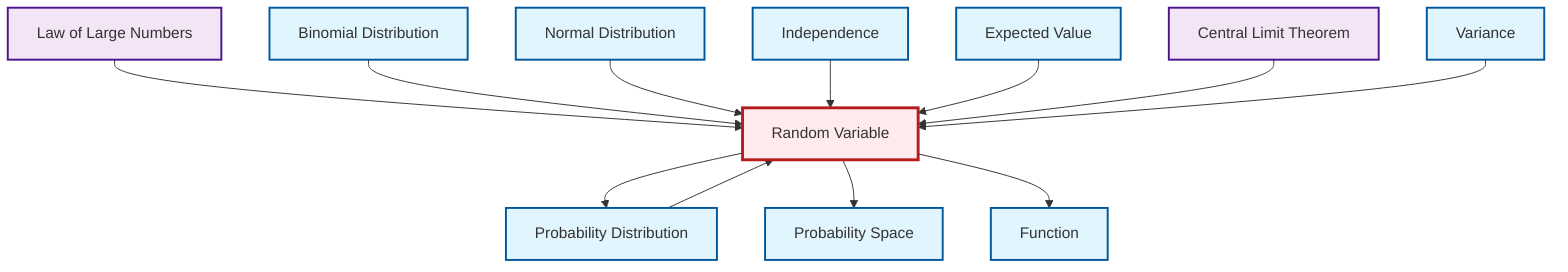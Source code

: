 graph TD
    classDef definition fill:#e1f5fe,stroke:#01579b,stroke-width:2px
    classDef theorem fill:#f3e5f5,stroke:#4a148c,stroke-width:2px
    classDef axiom fill:#fff3e0,stroke:#e65100,stroke-width:2px
    classDef example fill:#e8f5e9,stroke:#1b5e20,stroke-width:2px
    classDef current fill:#ffebee,stroke:#b71c1c,stroke-width:3px
    def-expectation["Expected Value"]:::definition
    def-probability-space["Probability Space"]:::definition
    def-independence["Independence"]:::definition
    def-random-variable["Random Variable"]:::definition
    def-normal-distribution["Normal Distribution"]:::definition
    thm-central-limit["Central Limit Theorem"]:::theorem
    thm-law-of-large-numbers["Law of Large Numbers"]:::theorem
    def-variance["Variance"]:::definition
    def-function["Function"]:::definition
    def-binomial-distribution["Binomial Distribution"]:::definition
    def-probability-distribution["Probability Distribution"]:::definition
    def-random-variable --> def-probability-distribution
    def-random-variable --> def-probability-space
    thm-law-of-large-numbers --> def-random-variable
    def-binomial-distribution --> def-random-variable
    def-normal-distribution --> def-random-variable
    def-independence --> def-random-variable
    def-expectation --> def-random-variable
    thm-central-limit --> def-random-variable
    def-probability-distribution --> def-random-variable
    def-random-variable --> def-function
    def-variance --> def-random-variable
    class def-random-variable current
